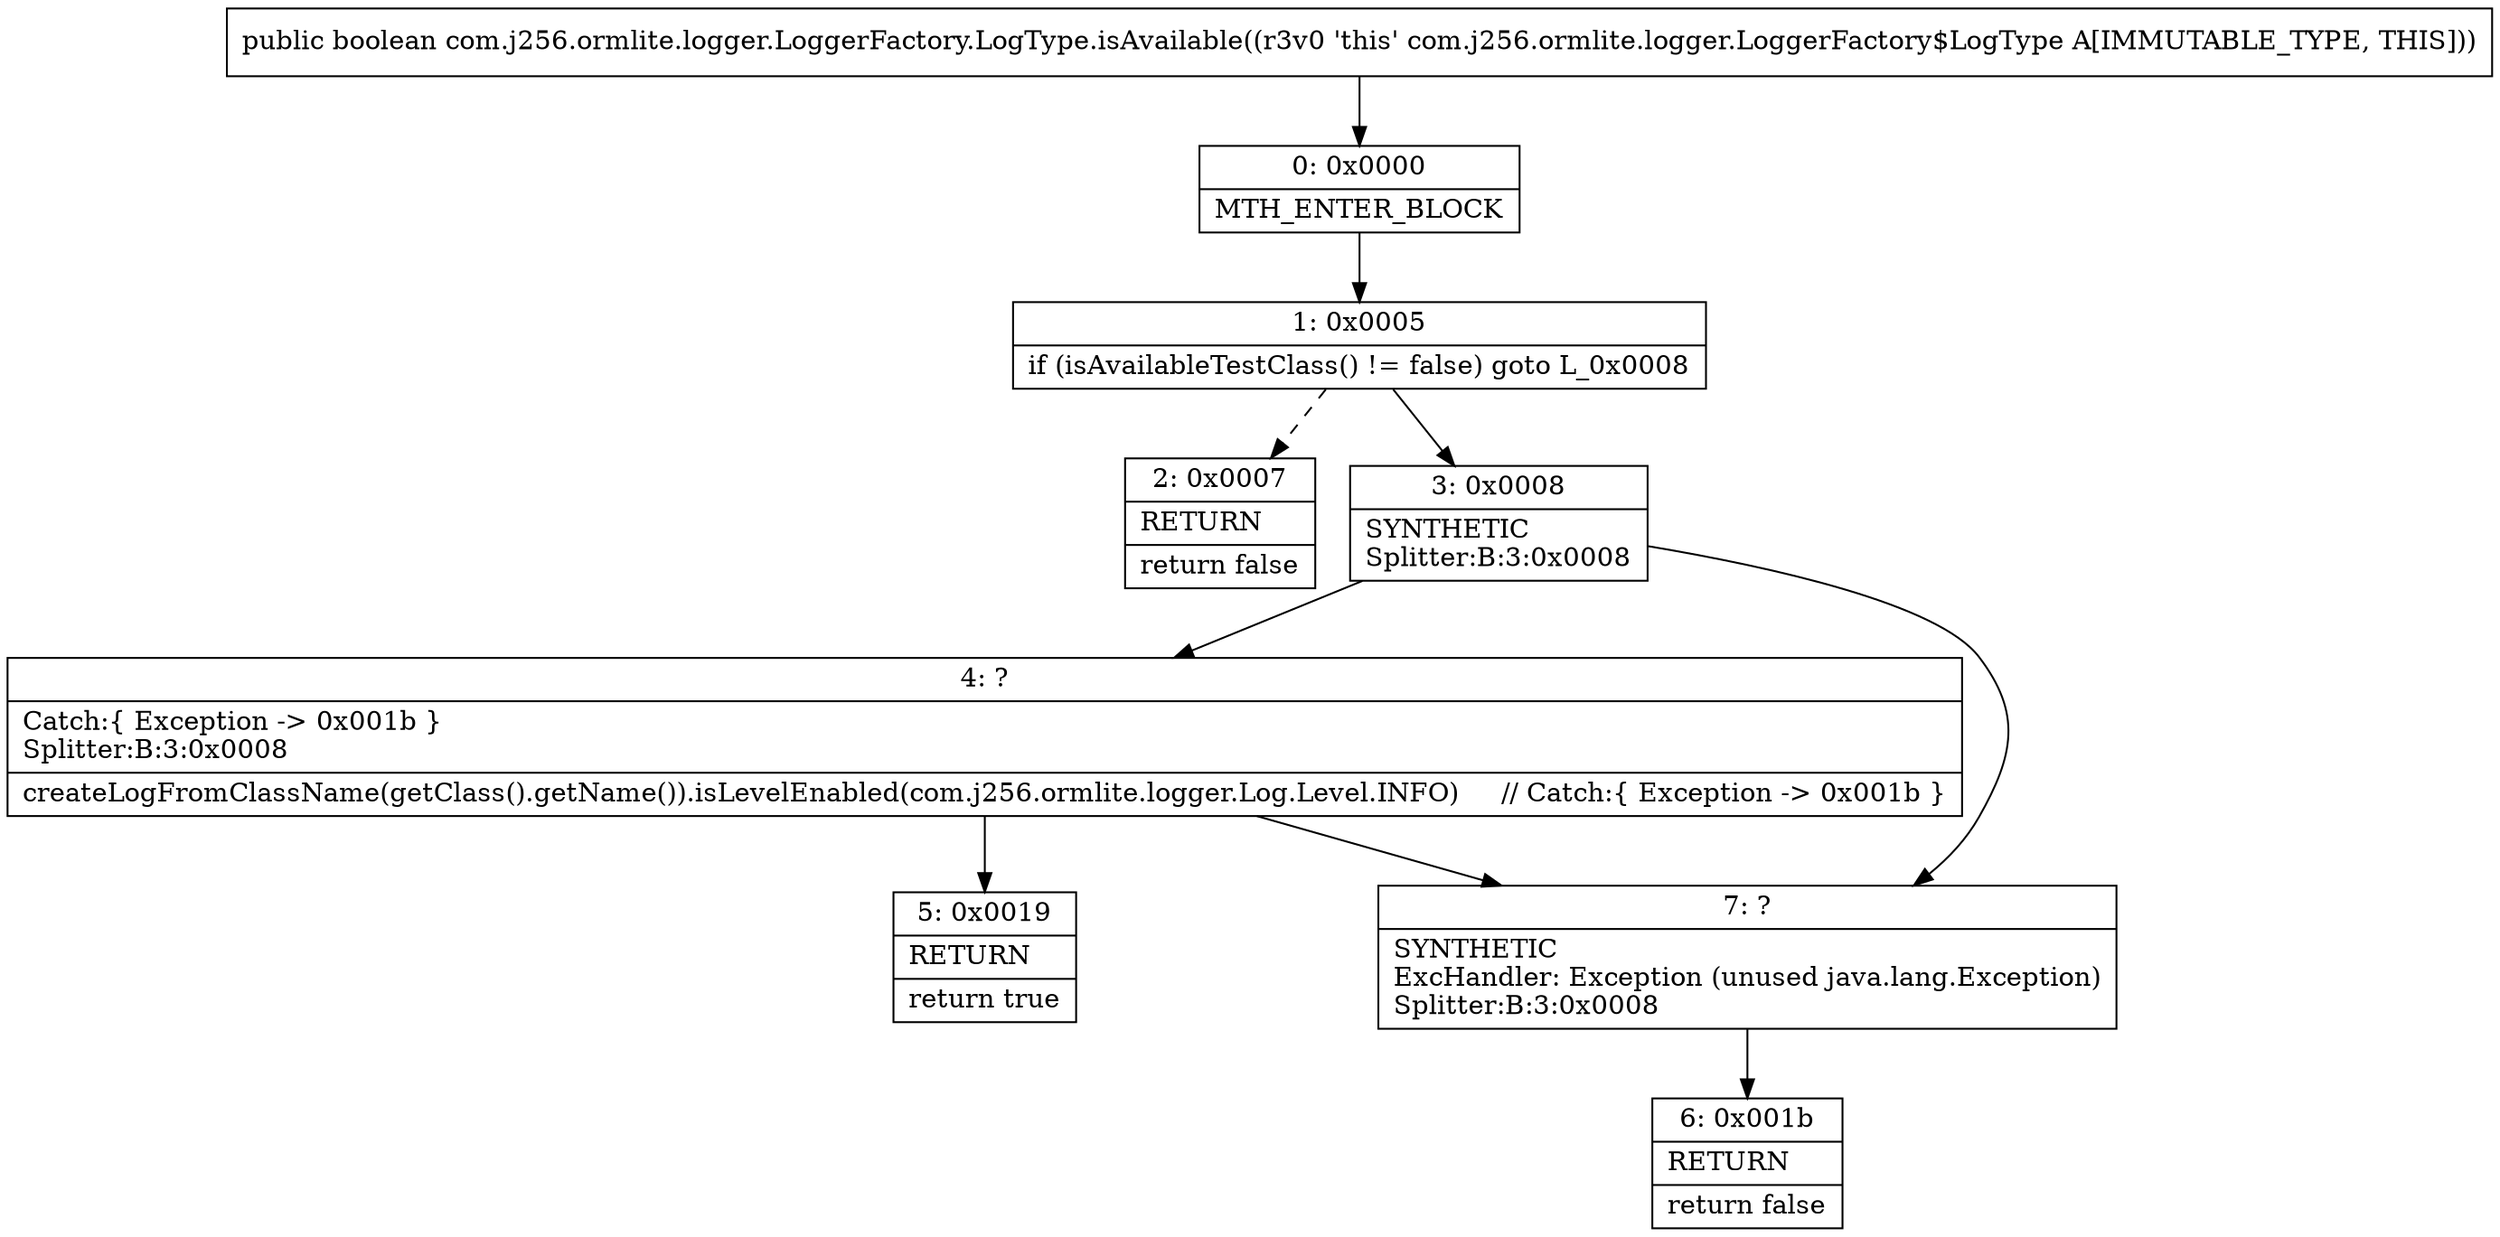 digraph "CFG forcom.j256.ormlite.logger.LoggerFactory.LogType.isAvailable()Z" {
Node_0 [shape=record,label="{0\:\ 0x0000|MTH_ENTER_BLOCK\l}"];
Node_1 [shape=record,label="{1\:\ 0x0005|if (isAvailableTestClass() != false) goto L_0x0008\l}"];
Node_2 [shape=record,label="{2\:\ 0x0007|RETURN\l|return false\l}"];
Node_3 [shape=record,label="{3\:\ 0x0008|SYNTHETIC\lSplitter:B:3:0x0008\l}"];
Node_4 [shape=record,label="{4\:\ ?|Catch:\{ Exception \-\> 0x001b \}\lSplitter:B:3:0x0008\l|createLogFromClassName(getClass().getName()).isLevelEnabled(com.j256.ormlite.logger.Log.Level.INFO)     \/\/ Catch:\{ Exception \-\> 0x001b \}\l}"];
Node_5 [shape=record,label="{5\:\ 0x0019|RETURN\l|return true\l}"];
Node_6 [shape=record,label="{6\:\ 0x001b|RETURN\l|return false\l}"];
Node_7 [shape=record,label="{7\:\ ?|SYNTHETIC\lExcHandler: Exception (unused java.lang.Exception)\lSplitter:B:3:0x0008\l}"];
MethodNode[shape=record,label="{public boolean com.j256.ormlite.logger.LoggerFactory.LogType.isAvailable((r3v0 'this' com.j256.ormlite.logger.LoggerFactory$LogType A[IMMUTABLE_TYPE, THIS])) }"];
MethodNode -> Node_0;
Node_0 -> Node_1;
Node_1 -> Node_2[style=dashed];
Node_1 -> Node_3;
Node_3 -> Node_4;
Node_3 -> Node_7;
Node_4 -> Node_5;
Node_4 -> Node_7;
Node_7 -> Node_6;
}

